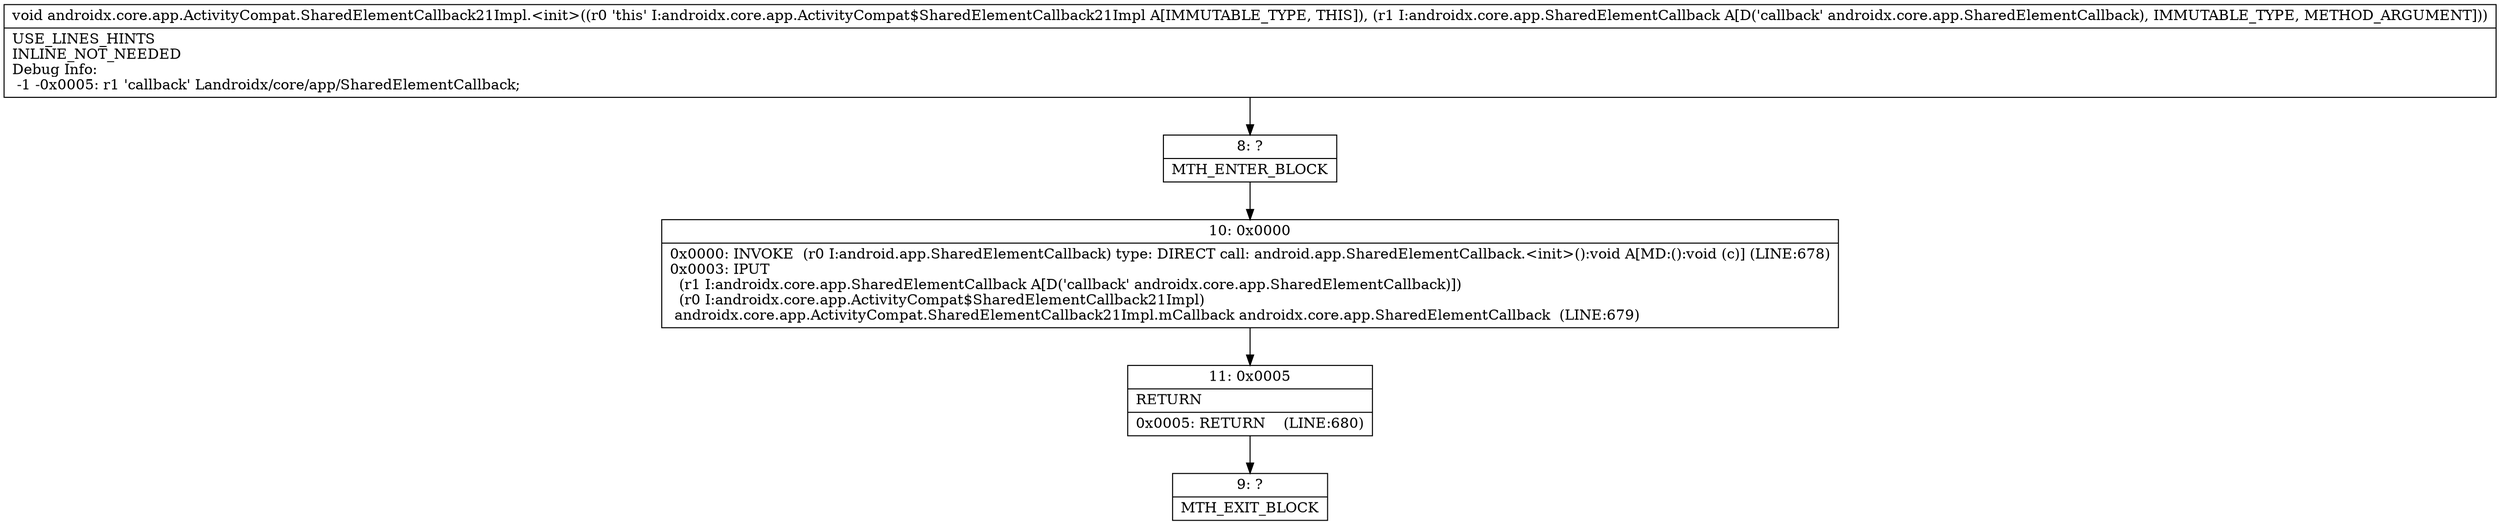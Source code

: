 digraph "CFG forandroidx.core.app.ActivityCompat.SharedElementCallback21Impl.\<init\>(Landroidx\/core\/app\/SharedElementCallback;)V" {
Node_8 [shape=record,label="{8\:\ ?|MTH_ENTER_BLOCK\l}"];
Node_10 [shape=record,label="{10\:\ 0x0000|0x0000: INVOKE  (r0 I:android.app.SharedElementCallback) type: DIRECT call: android.app.SharedElementCallback.\<init\>():void A[MD:():void (c)] (LINE:678)\l0x0003: IPUT  \l  (r1 I:androidx.core.app.SharedElementCallback A[D('callback' androidx.core.app.SharedElementCallback)])\l  (r0 I:androidx.core.app.ActivityCompat$SharedElementCallback21Impl)\l androidx.core.app.ActivityCompat.SharedElementCallback21Impl.mCallback androidx.core.app.SharedElementCallback  (LINE:679)\l}"];
Node_11 [shape=record,label="{11\:\ 0x0005|RETURN\l|0x0005: RETURN    (LINE:680)\l}"];
Node_9 [shape=record,label="{9\:\ ?|MTH_EXIT_BLOCK\l}"];
MethodNode[shape=record,label="{void androidx.core.app.ActivityCompat.SharedElementCallback21Impl.\<init\>((r0 'this' I:androidx.core.app.ActivityCompat$SharedElementCallback21Impl A[IMMUTABLE_TYPE, THIS]), (r1 I:androidx.core.app.SharedElementCallback A[D('callback' androidx.core.app.SharedElementCallback), IMMUTABLE_TYPE, METHOD_ARGUMENT]))  | USE_LINES_HINTS\lINLINE_NOT_NEEDED\lDebug Info:\l  \-1 \-0x0005: r1 'callback' Landroidx\/core\/app\/SharedElementCallback;\l}"];
MethodNode -> Node_8;Node_8 -> Node_10;
Node_10 -> Node_11;
Node_11 -> Node_9;
}

